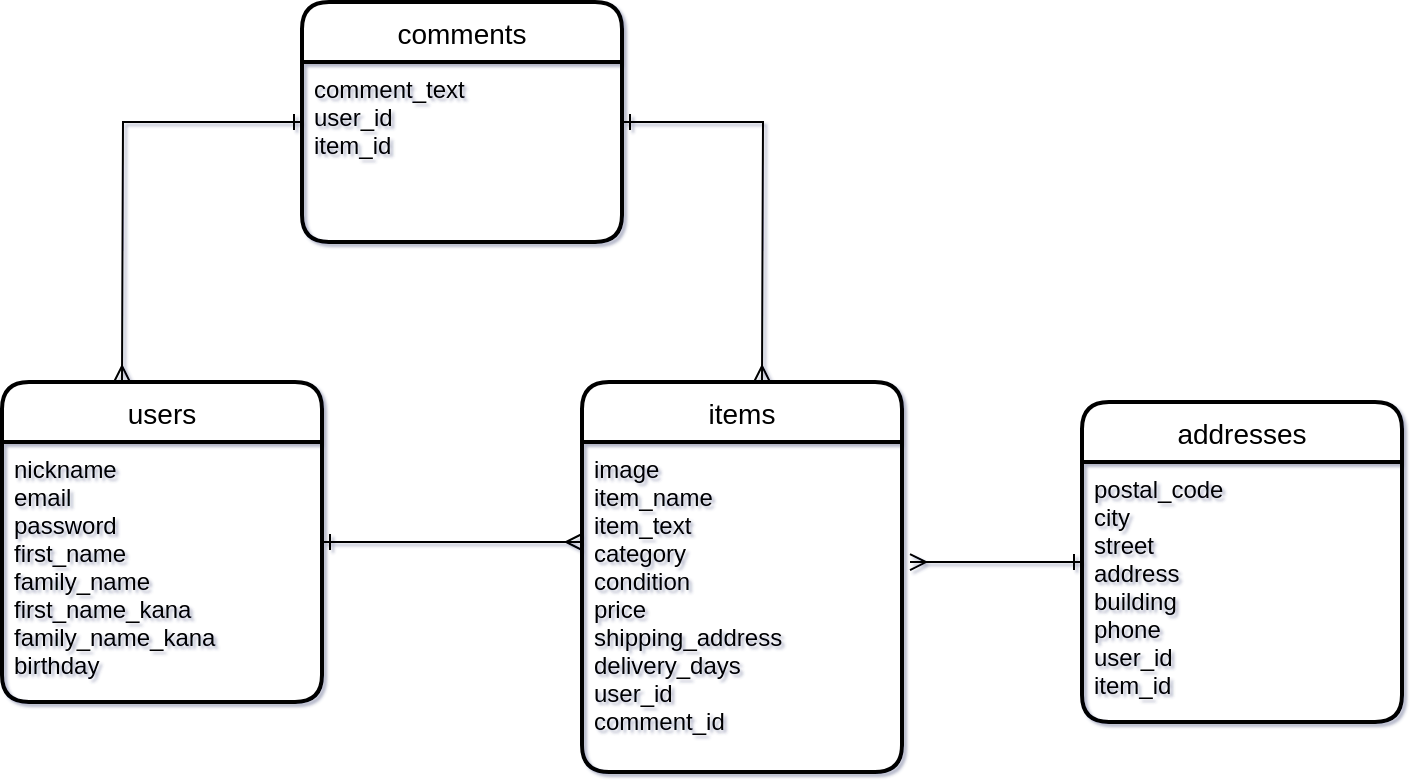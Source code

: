 <mxfile>
    <diagram id="YaBumbAWn5TYWu9f5FOE" name="ページ1">
        <mxGraphModel dx="1503" dy="487" grid="1" gridSize="10" guides="1" tooltips="1" connect="1" arrows="1" fold="1" page="1" pageScale="1" pageWidth="827" pageHeight="1169" math="0" shadow="1">
            <root>
                <mxCell id="0"/>
                <mxCell id="1" parent="0"/>
                <mxCell id="85" style="edgeStyle=orthogonalEdgeStyle;rounded=0;orthogonalLoop=1;jettySize=auto;html=1;entryX=0;entryY=0.303;entryDx=0;entryDy=0;entryPerimeter=0;endArrow=ERmany;endFill=0;startArrow=ERone;startFill=0;" parent="1" source="55" target="62" edge="1">
                    <mxGeometry relative="1" as="geometry"/>
                </mxCell>
                <mxCell id="55" value="users" style="swimlane;childLayout=stackLayout;horizontal=1;startSize=30;horizontalStack=0;fontSize=14;fontStyle=0;strokeWidth=2;resizeParent=0;resizeLast=1;shadow=0;dashed=0;align=center;rounded=1;" parent="1" vertex="1">
                    <mxGeometry x="-250" y="230" width="160" height="160" as="geometry"/>
                </mxCell>
                <mxCell id="56" value="nickname&#10;email&#10;password&#10;first_name&#10;family_name&#10;first_name_kana&#10;family_name_kana&#10;birthday" style="align=left;strokeColor=none;fillColor=none;spacingLeft=4;fontSize=12;verticalAlign=top;resizable=0;rotatable=0;part=1;rounded=1;" parent="55" vertex="1">
                    <mxGeometry y="30" width="160" height="130" as="geometry"/>
                </mxCell>
                <mxCell id="61" value="items" style="swimlane;childLayout=stackLayout;horizontal=1;startSize=30;horizontalStack=0;fontSize=14;fontStyle=0;strokeWidth=2;resizeParent=0;resizeLast=1;shadow=0;dashed=0;align=center;rounded=1;" parent="1" vertex="1">
                    <mxGeometry x="40" y="230" width="160" height="195" as="geometry"/>
                </mxCell>
                <mxCell id="62" value="image&#10;item_name&#10;item_text&#10;category&#10;condition&#10;price&#10;shipping_address&#10;delivery_days&#10;user_id&#10;comment_id&#10;&#10;" style="align=left;strokeColor=none;fillColor=none;spacingLeft=4;fontSize=12;verticalAlign=top;resizable=0;rotatable=0;part=1;rounded=1;" parent="61" vertex="1">
                    <mxGeometry y="30" width="160" height="165" as="geometry"/>
                </mxCell>
                <mxCell id="88" style="edgeStyle=orthogonalEdgeStyle;rounded=0;orthogonalLoop=1;jettySize=auto;html=1;entryX=1.025;entryY=0.364;entryDx=0;entryDy=0;entryPerimeter=0;startArrow=ERone;startFill=0;endArrow=ERmany;endFill=0;" parent="1" source="65" target="62" edge="1">
                    <mxGeometry relative="1" as="geometry"/>
                </mxCell>
                <mxCell id="65" value="addresses" style="swimlane;childLayout=stackLayout;horizontal=1;startSize=30;horizontalStack=0;fontSize=14;fontStyle=0;strokeWidth=2;resizeParent=0;resizeLast=1;shadow=0;dashed=0;align=center;rounded=1;" parent="1" vertex="1">
                    <mxGeometry x="290" y="240" width="160" height="160" as="geometry"/>
                </mxCell>
                <mxCell id="66" value="postal_code&#10;city&#10;street&#10;address&#10;building&#10;phone&#10;user_id&#10;item_id" style="align=left;strokeColor=none;fillColor=none;spacingLeft=4;fontSize=12;verticalAlign=top;resizable=0;rotatable=0;part=1;rounded=1;" parent="65" vertex="1">
                    <mxGeometry y="30" width="160" height="130" as="geometry"/>
                </mxCell>
                <mxCell id="86" style="edgeStyle=orthogonalEdgeStyle;rounded=0;orthogonalLoop=1;jettySize=auto;html=1;startArrow=ERone;startFill=0;endArrow=ERmany;endFill=0;" parent="1" source="70" edge="1">
                    <mxGeometry relative="1" as="geometry">
                        <mxPoint x="130" y="230" as="targetPoint"/>
                    </mxGeometry>
                </mxCell>
                <mxCell id="87" style="edgeStyle=orthogonalEdgeStyle;rounded=0;orthogonalLoop=1;jettySize=auto;html=1;startArrow=ERone;startFill=0;endArrow=ERmany;endFill=0;" parent="1" source="70" edge="1">
                    <mxGeometry relative="1" as="geometry">
                        <mxPoint x="-190" y="230" as="targetPoint"/>
                    </mxGeometry>
                </mxCell>
                <mxCell id="70" value="comments" style="swimlane;childLayout=stackLayout;horizontal=1;startSize=30;horizontalStack=0;rounded=1;fontSize=14;fontStyle=0;strokeWidth=2;resizeParent=0;resizeLast=1;shadow=0;dashed=0;align=center;" parent="1" vertex="1">
                    <mxGeometry x="-100" y="40" width="160" height="120" as="geometry"/>
                </mxCell>
                <mxCell id="71" value="comment_text&#10;user_id&#10;item_id" style="align=left;strokeColor=none;fillColor=none;spacingLeft=4;fontSize=12;verticalAlign=top;resizable=0;rotatable=0;part=1;" parent="70" vertex="1">
                    <mxGeometry y="30" width="160" height="90" as="geometry"/>
                </mxCell>
            </root>
        </mxGraphModel>
    </diagram>
</mxfile>